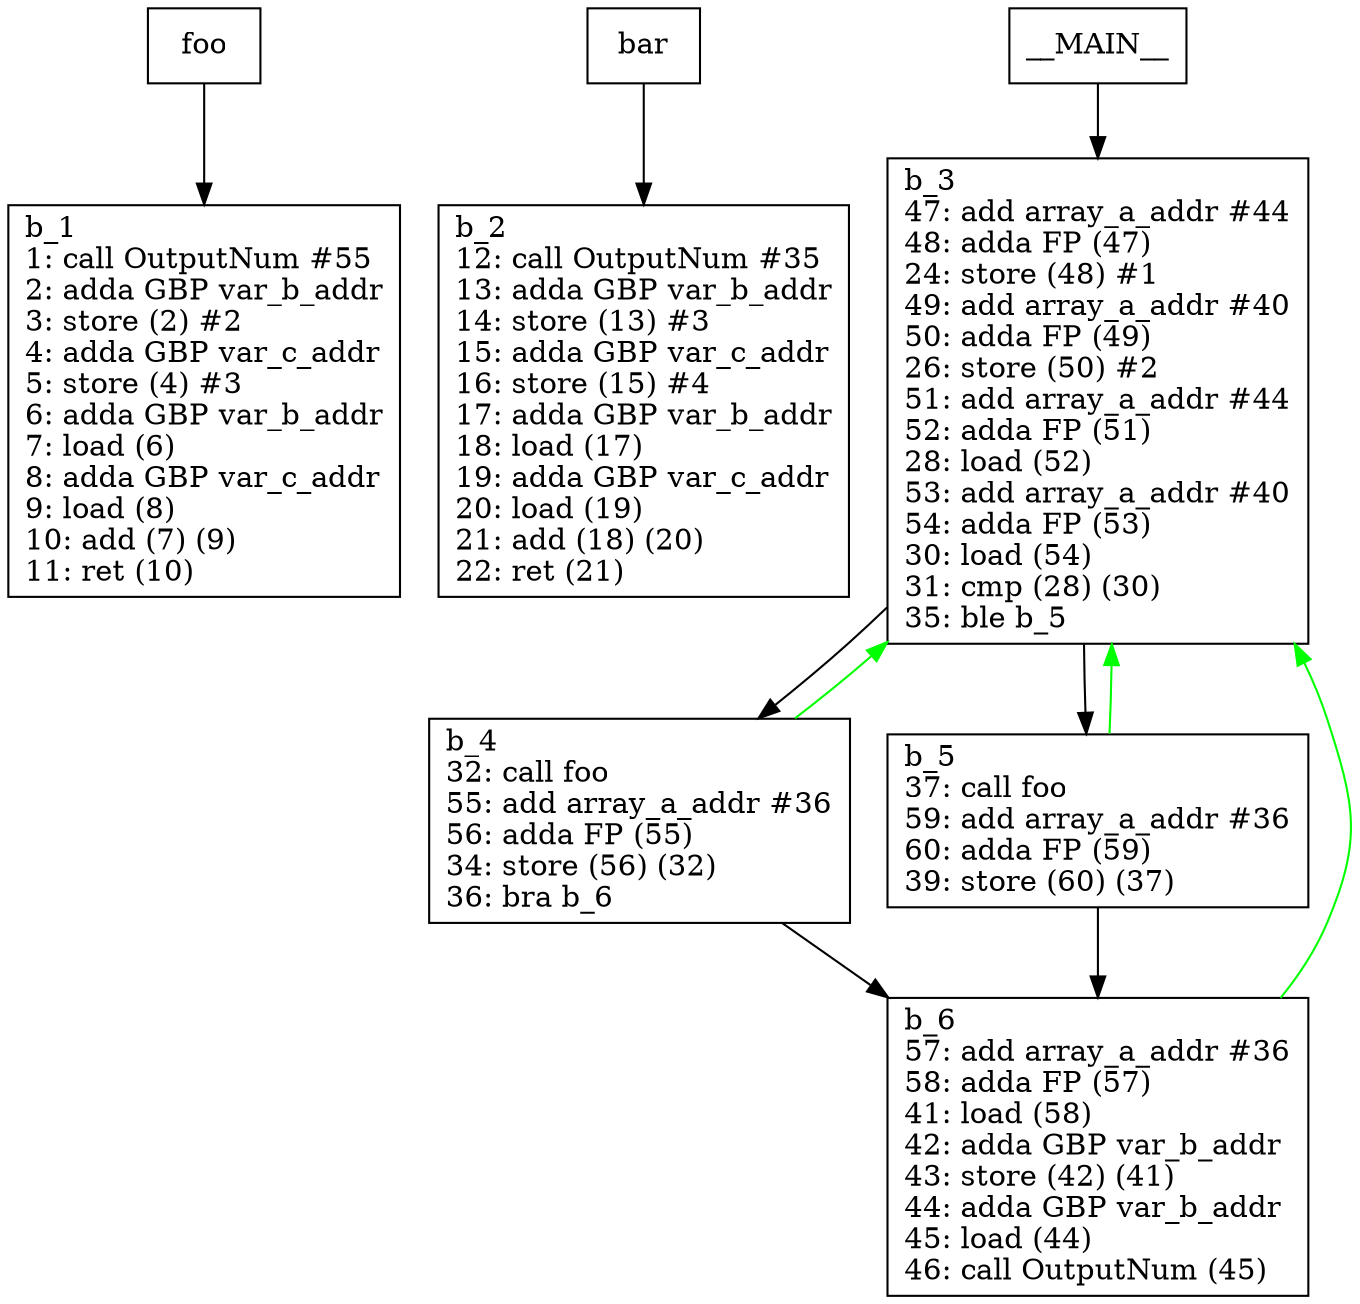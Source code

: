 digraph Computation {
node [shape=box];
foo -> b_1;
b_1 [label="b_1\l1: call OutputNum #55\l2: adda GBP var_b_addr\l3: store (2) #2\l4: adda GBP var_c_addr\l5: store (4) #3\l6: adda GBP var_b_addr\l7: load (6)\l8: adda GBP var_c_addr\l9: load (8)\l10: add (7) (9)\l11: ret (10)\l"]
bar -> b_2;
b_2 [label="b_2\l12: call OutputNum #35\l13: adda GBP var_b_addr\l14: store (13) #3\l15: adda GBP var_c_addr\l16: store (15) #4\l17: adda GBP var_b_addr\l18: load (17)\l19: adda GBP var_c_addr\l20: load (19)\l21: add (18) (20)\l22: ret (21)\l"]
__MAIN__ -> b_3;
b_3 [label="b_3\l47: add array_a_addr #44\l48: adda FP (47)\l24: store (48) #1\l49: add array_a_addr #40\l50: adda FP (49)\l26: store (50) #2\l51: add array_a_addr #44\l52: adda FP (51)\l28: load (52)\l53: add array_a_addr #40\l54: adda FP (53)\l30: load (54)\l31: cmp (28) (30)\l35: ble b_5\l"]
b_3 -> b_4;
b_4 [label="b_4\l32: call foo\l55: add array_a_addr #36\l56: adda FP (55)\l34: store (56) (32)\l36: bra b_6\l"]
b_4 -> b_6;
b_6 [label="b_6\l57: add array_a_addr #36\l58: adda FP (57)\l41: load (58)\l42: adda GBP var_b_addr\l43: store (42) (41)\l44: adda GBP var_b_addr\l45: load (44)\l46: call OutputNum (45)\l"]
b_6 -> b_3[color="green"];
b_4 -> b_3[color="green"];
b_3 -> b_5;
b_5 [label="b_5\l37: call foo\l59: add array_a_addr #36\l60: adda FP (59)\l39: store (60) (37)\l"]
b_5 -> b_6;
b_5 -> b_3[color="green"];
}